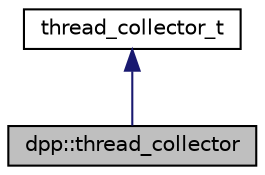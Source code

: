 digraph "dpp::thread_collector"
{
 // INTERACTIVE_SVG=YES
 // LATEX_PDF_SIZE
  bgcolor="transparent";
  edge [fontname="Helvetica",fontsize="10",labelfontname="Helvetica",labelfontsize="10"];
  node [fontname="Helvetica",fontsize="10",shape=record];
  Node1 [label="dpp::thread_collector",height=0.2,width=0.4,color="black", fillcolor="grey75", style="filled", fontcolor="black",tooltip="Thread collector. Collects threads during a set timeframe and returns them in a list via the complete..."];
  Node2 -> Node1 [dir="back",color="midnightblue",fontsize="10",style="solid",fontname="Helvetica"];
  Node2 [label="thread_collector_t",height=0.2,width=0.4,color="black",URL="$classdpp_1_1collector.html",tooltip="Collects objects from events during a specified time period."];
}
